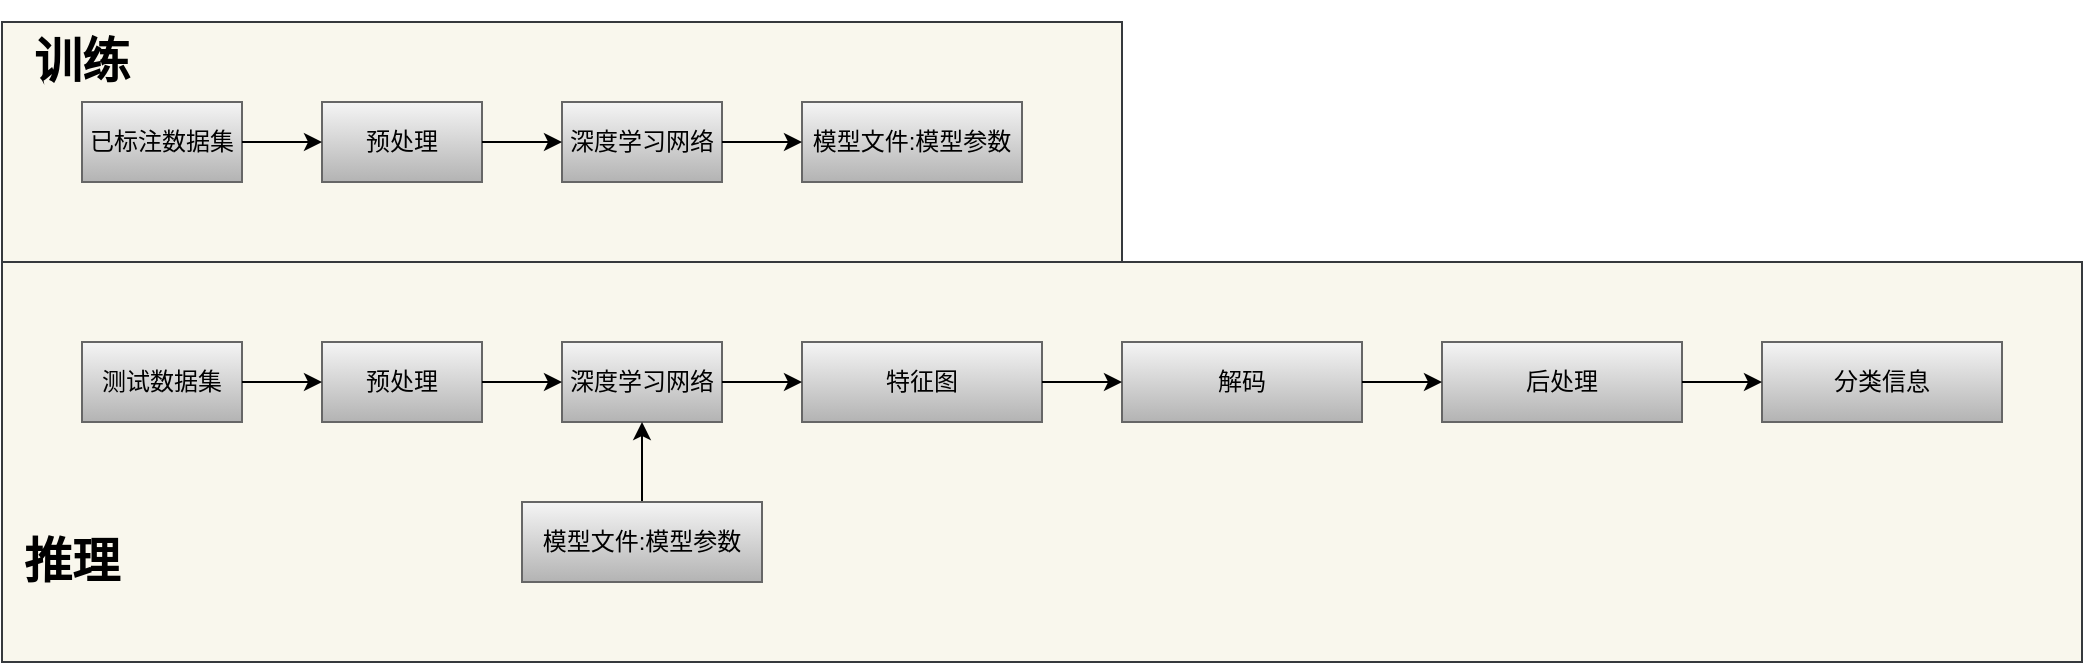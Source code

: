 <mxfile version="14.6.12" type="github">
  <diagram id="8UxI5zDDSqNZYO5CYFuw" name="第 1 页">
    <mxGraphModel dx="1198" dy="623" grid="1" gridSize="10" guides="1" tooltips="1" connect="1" arrows="1" fold="1" page="1" pageScale="1" pageWidth="3300" pageHeight="4681" math="0" shadow="0">
      <root>
        <mxCell id="0" />
        <mxCell id="1" parent="0" />
        <mxCell id="91bVKzT9zRqBgBeDqGgl-28" value="" style="group" vertex="1" connectable="0" parent="1">
          <mxGeometry x="200" y="40" width="560" height="120" as="geometry" />
        </mxCell>
        <mxCell id="91bVKzT9zRqBgBeDqGgl-25" value="" style="rounded=0;whiteSpace=wrap;html=1;fillColor=#f9f7ed;strokeColor=#36393d;" vertex="1" parent="91bVKzT9zRqBgBeDqGgl-28">
          <mxGeometry width="560" height="120" as="geometry" />
        </mxCell>
        <mxCell id="91bVKzT9zRqBgBeDqGgl-1" value="已标注数据集" style="rounded=0;whiteSpace=wrap;html=1;gradientColor=#b3b3b3;fillColor=#f5f5f5;strokeColor=#666666;" vertex="1" parent="91bVKzT9zRqBgBeDqGgl-28">
          <mxGeometry x="40" y="40" width="80" height="40" as="geometry" />
        </mxCell>
        <mxCell id="91bVKzT9zRqBgBeDqGgl-2" value="预处理" style="rounded=0;whiteSpace=wrap;html=1;gradientColor=#b3b3b3;fillColor=#f5f5f5;strokeColor=#666666;" vertex="1" parent="91bVKzT9zRqBgBeDqGgl-28">
          <mxGeometry x="160" y="40" width="80" height="40" as="geometry" />
        </mxCell>
        <mxCell id="91bVKzT9zRqBgBeDqGgl-6" value="" style="edgeStyle=orthogonalEdgeStyle;rounded=0;orthogonalLoop=1;jettySize=auto;html=1;" edge="1" parent="91bVKzT9zRqBgBeDqGgl-28" source="91bVKzT9zRqBgBeDqGgl-1" target="91bVKzT9zRqBgBeDqGgl-2">
          <mxGeometry relative="1" as="geometry" />
        </mxCell>
        <mxCell id="91bVKzT9zRqBgBeDqGgl-3" value="深度学习网络" style="rounded=0;whiteSpace=wrap;html=1;gradientColor=#b3b3b3;fillColor=#f5f5f5;strokeColor=#666666;" vertex="1" parent="91bVKzT9zRqBgBeDqGgl-28">
          <mxGeometry x="280" y="40" width="80" height="40" as="geometry" />
        </mxCell>
        <mxCell id="91bVKzT9zRqBgBeDqGgl-7" value="" style="edgeStyle=orthogonalEdgeStyle;rounded=0;orthogonalLoop=1;jettySize=auto;html=1;" edge="1" parent="91bVKzT9zRqBgBeDqGgl-28" source="91bVKzT9zRqBgBeDqGgl-2" target="91bVKzT9zRqBgBeDqGgl-3">
          <mxGeometry relative="1" as="geometry" />
        </mxCell>
        <mxCell id="91bVKzT9zRqBgBeDqGgl-4" value="模型文件:模型参数" style="rounded=0;whiteSpace=wrap;html=1;gradientColor=#b3b3b3;fillColor=#f5f5f5;strokeColor=#666666;" vertex="1" parent="91bVKzT9zRqBgBeDqGgl-28">
          <mxGeometry x="400" y="40" width="110" height="40" as="geometry" />
        </mxCell>
        <mxCell id="91bVKzT9zRqBgBeDqGgl-8" value="" style="edgeStyle=orthogonalEdgeStyle;rounded=0;orthogonalLoop=1;jettySize=auto;html=1;" edge="1" parent="91bVKzT9zRqBgBeDqGgl-28" source="91bVKzT9zRqBgBeDqGgl-3" target="91bVKzT9zRqBgBeDqGgl-4">
          <mxGeometry relative="1" as="geometry" />
        </mxCell>
        <mxCell id="91bVKzT9zRqBgBeDqGgl-32" value="&lt;h1&gt;训练&lt;/h1&gt;" style="text;html=1;strokeColor=none;fillColor=none;align=center;verticalAlign=middle;whiteSpace=wrap;rounded=0;" vertex="1" parent="91bVKzT9zRqBgBeDqGgl-28">
          <mxGeometry width="80" height="40" as="geometry" />
        </mxCell>
        <mxCell id="91bVKzT9zRqBgBeDqGgl-31" value="" style="group" vertex="1" connectable="0" parent="1">
          <mxGeometry x="200" y="160" width="1040" height="200" as="geometry" />
        </mxCell>
        <mxCell id="91bVKzT9zRqBgBeDqGgl-29" value="" style="rounded=0;whiteSpace=wrap;html=1;fillColor=#f9f7ed;strokeColor=#36393d;" vertex="1" parent="91bVKzT9zRqBgBeDqGgl-31">
          <mxGeometry width="1040" height="200" as="geometry" />
        </mxCell>
        <mxCell id="91bVKzT9zRqBgBeDqGgl-30" value="" style="group" vertex="1" connectable="0" parent="91bVKzT9zRqBgBeDqGgl-31">
          <mxGeometry x="40" y="40" width="960" height="120" as="geometry" />
        </mxCell>
        <mxCell id="91bVKzT9zRqBgBeDqGgl-9" value="测试数据集" style="rounded=0;whiteSpace=wrap;html=1;gradientColor=#b3b3b3;fillColor=#f5f5f5;strokeColor=#666666;" vertex="1" parent="91bVKzT9zRqBgBeDqGgl-30">
          <mxGeometry width="80" height="40" as="geometry" />
        </mxCell>
        <mxCell id="91bVKzT9zRqBgBeDqGgl-10" value="预处理" style="rounded=0;whiteSpace=wrap;html=1;gradientColor=#b3b3b3;fillColor=#f5f5f5;strokeColor=#666666;" vertex="1" parent="91bVKzT9zRqBgBeDqGgl-30">
          <mxGeometry x="120" width="80" height="40" as="geometry" />
        </mxCell>
        <mxCell id="91bVKzT9zRqBgBeDqGgl-17" value="" style="edgeStyle=orthogonalEdgeStyle;rounded=0;orthogonalLoop=1;jettySize=auto;html=1;" edge="1" parent="91bVKzT9zRqBgBeDqGgl-30" source="91bVKzT9zRqBgBeDqGgl-9" target="91bVKzT9zRqBgBeDqGgl-10">
          <mxGeometry relative="1" as="geometry" />
        </mxCell>
        <mxCell id="91bVKzT9zRqBgBeDqGgl-11" value="深度学习网络" style="rounded=0;whiteSpace=wrap;html=1;gradientColor=#b3b3b3;fillColor=#f5f5f5;strokeColor=#666666;" vertex="1" parent="91bVKzT9zRqBgBeDqGgl-30">
          <mxGeometry x="240" width="80" height="40" as="geometry" />
        </mxCell>
        <mxCell id="91bVKzT9zRqBgBeDqGgl-18" value="" style="edgeStyle=orthogonalEdgeStyle;rounded=0;orthogonalLoop=1;jettySize=auto;html=1;" edge="1" parent="91bVKzT9zRqBgBeDqGgl-30" source="91bVKzT9zRqBgBeDqGgl-10" target="91bVKzT9zRqBgBeDqGgl-11">
          <mxGeometry relative="1" as="geometry" />
        </mxCell>
        <mxCell id="91bVKzT9zRqBgBeDqGgl-24" value="" style="edgeStyle=orthogonalEdgeStyle;rounded=0;orthogonalLoop=1;jettySize=auto;html=1;" edge="1" parent="91bVKzT9zRqBgBeDqGgl-30" source="91bVKzT9zRqBgBeDqGgl-12" target="91bVKzT9zRqBgBeDqGgl-11">
          <mxGeometry relative="1" as="geometry" />
        </mxCell>
        <mxCell id="91bVKzT9zRqBgBeDqGgl-12" value="模型文件:模型参数" style="rounded=0;whiteSpace=wrap;html=1;gradientColor=#b3b3b3;fillColor=#f5f5f5;strokeColor=#666666;" vertex="1" parent="91bVKzT9zRqBgBeDqGgl-30">
          <mxGeometry x="220" y="80" width="120" height="40" as="geometry" />
        </mxCell>
        <mxCell id="91bVKzT9zRqBgBeDqGgl-13" value="特征图" style="rounded=0;whiteSpace=wrap;html=1;gradientColor=#b3b3b3;fillColor=#f5f5f5;strokeColor=#666666;" vertex="1" parent="91bVKzT9zRqBgBeDqGgl-30">
          <mxGeometry x="360" width="120" height="40" as="geometry" />
        </mxCell>
        <mxCell id="91bVKzT9zRqBgBeDqGgl-19" value="" style="edgeStyle=orthogonalEdgeStyle;rounded=0;orthogonalLoop=1;jettySize=auto;html=1;" edge="1" parent="91bVKzT9zRqBgBeDqGgl-30" source="91bVKzT9zRqBgBeDqGgl-11" target="91bVKzT9zRqBgBeDqGgl-13">
          <mxGeometry relative="1" as="geometry" />
        </mxCell>
        <mxCell id="91bVKzT9zRqBgBeDqGgl-14" value="解码" style="rounded=0;whiteSpace=wrap;html=1;gradientColor=#b3b3b3;fillColor=#f5f5f5;strokeColor=#666666;" vertex="1" parent="91bVKzT9zRqBgBeDqGgl-30">
          <mxGeometry x="520" width="120" height="40" as="geometry" />
        </mxCell>
        <mxCell id="91bVKzT9zRqBgBeDqGgl-20" value="" style="edgeStyle=orthogonalEdgeStyle;rounded=0;orthogonalLoop=1;jettySize=auto;html=1;" edge="1" parent="91bVKzT9zRqBgBeDqGgl-30" source="91bVKzT9zRqBgBeDqGgl-13" target="91bVKzT9zRqBgBeDqGgl-14">
          <mxGeometry relative="1" as="geometry" />
        </mxCell>
        <mxCell id="91bVKzT9zRqBgBeDqGgl-15" value="后处理" style="rounded=0;whiteSpace=wrap;html=1;gradientColor=#b3b3b3;fillColor=#f5f5f5;strokeColor=#666666;" vertex="1" parent="91bVKzT9zRqBgBeDqGgl-30">
          <mxGeometry x="680" width="120" height="40" as="geometry" />
        </mxCell>
        <mxCell id="91bVKzT9zRqBgBeDqGgl-21" value="" style="edgeStyle=orthogonalEdgeStyle;rounded=0;orthogonalLoop=1;jettySize=auto;html=1;" edge="1" parent="91bVKzT9zRqBgBeDqGgl-30" source="91bVKzT9zRqBgBeDqGgl-14" target="91bVKzT9zRqBgBeDqGgl-15">
          <mxGeometry relative="1" as="geometry" />
        </mxCell>
        <mxCell id="91bVKzT9zRqBgBeDqGgl-22" value="分类信息" style="rounded=0;whiteSpace=wrap;html=1;gradientColor=#b3b3b3;fillColor=#f5f5f5;strokeColor=#666666;" vertex="1" parent="91bVKzT9zRqBgBeDqGgl-30">
          <mxGeometry x="840" width="120" height="40" as="geometry" />
        </mxCell>
        <mxCell id="91bVKzT9zRqBgBeDqGgl-23" value="" style="edgeStyle=orthogonalEdgeStyle;rounded=0;orthogonalLoop=1;jettySize=auto;html=1;" edge="1" parent="91bVKzT9zRqBgBeDqGgl-30" source="91bVKzT9zRqBgBeDqGgl-15" target="91bVKzT9zRqBgBeDqGgl-22">
          <mxGeometry relative="1" as="geometry" />
        </mxCell>
        <mxCell id="91bVKzT9zRqBgBeDqGgl-33" value="&lt;h1&gt;推理&lt;/h1&gt;" style="text;html=1;strokeColor=none;fillColor=none;align=center;verticalAlign=middle;whiteSpace=wrap;rounded=0;" vertex="1" parent="91bVKzT9zRqBgBeDqGgl-31">
          <mxGeometry y="140" width="70" height="20" as="geometry" />
        </mxCell>
      </root>
    </mxGraphModel>
  </diagram>
</mxfile>

